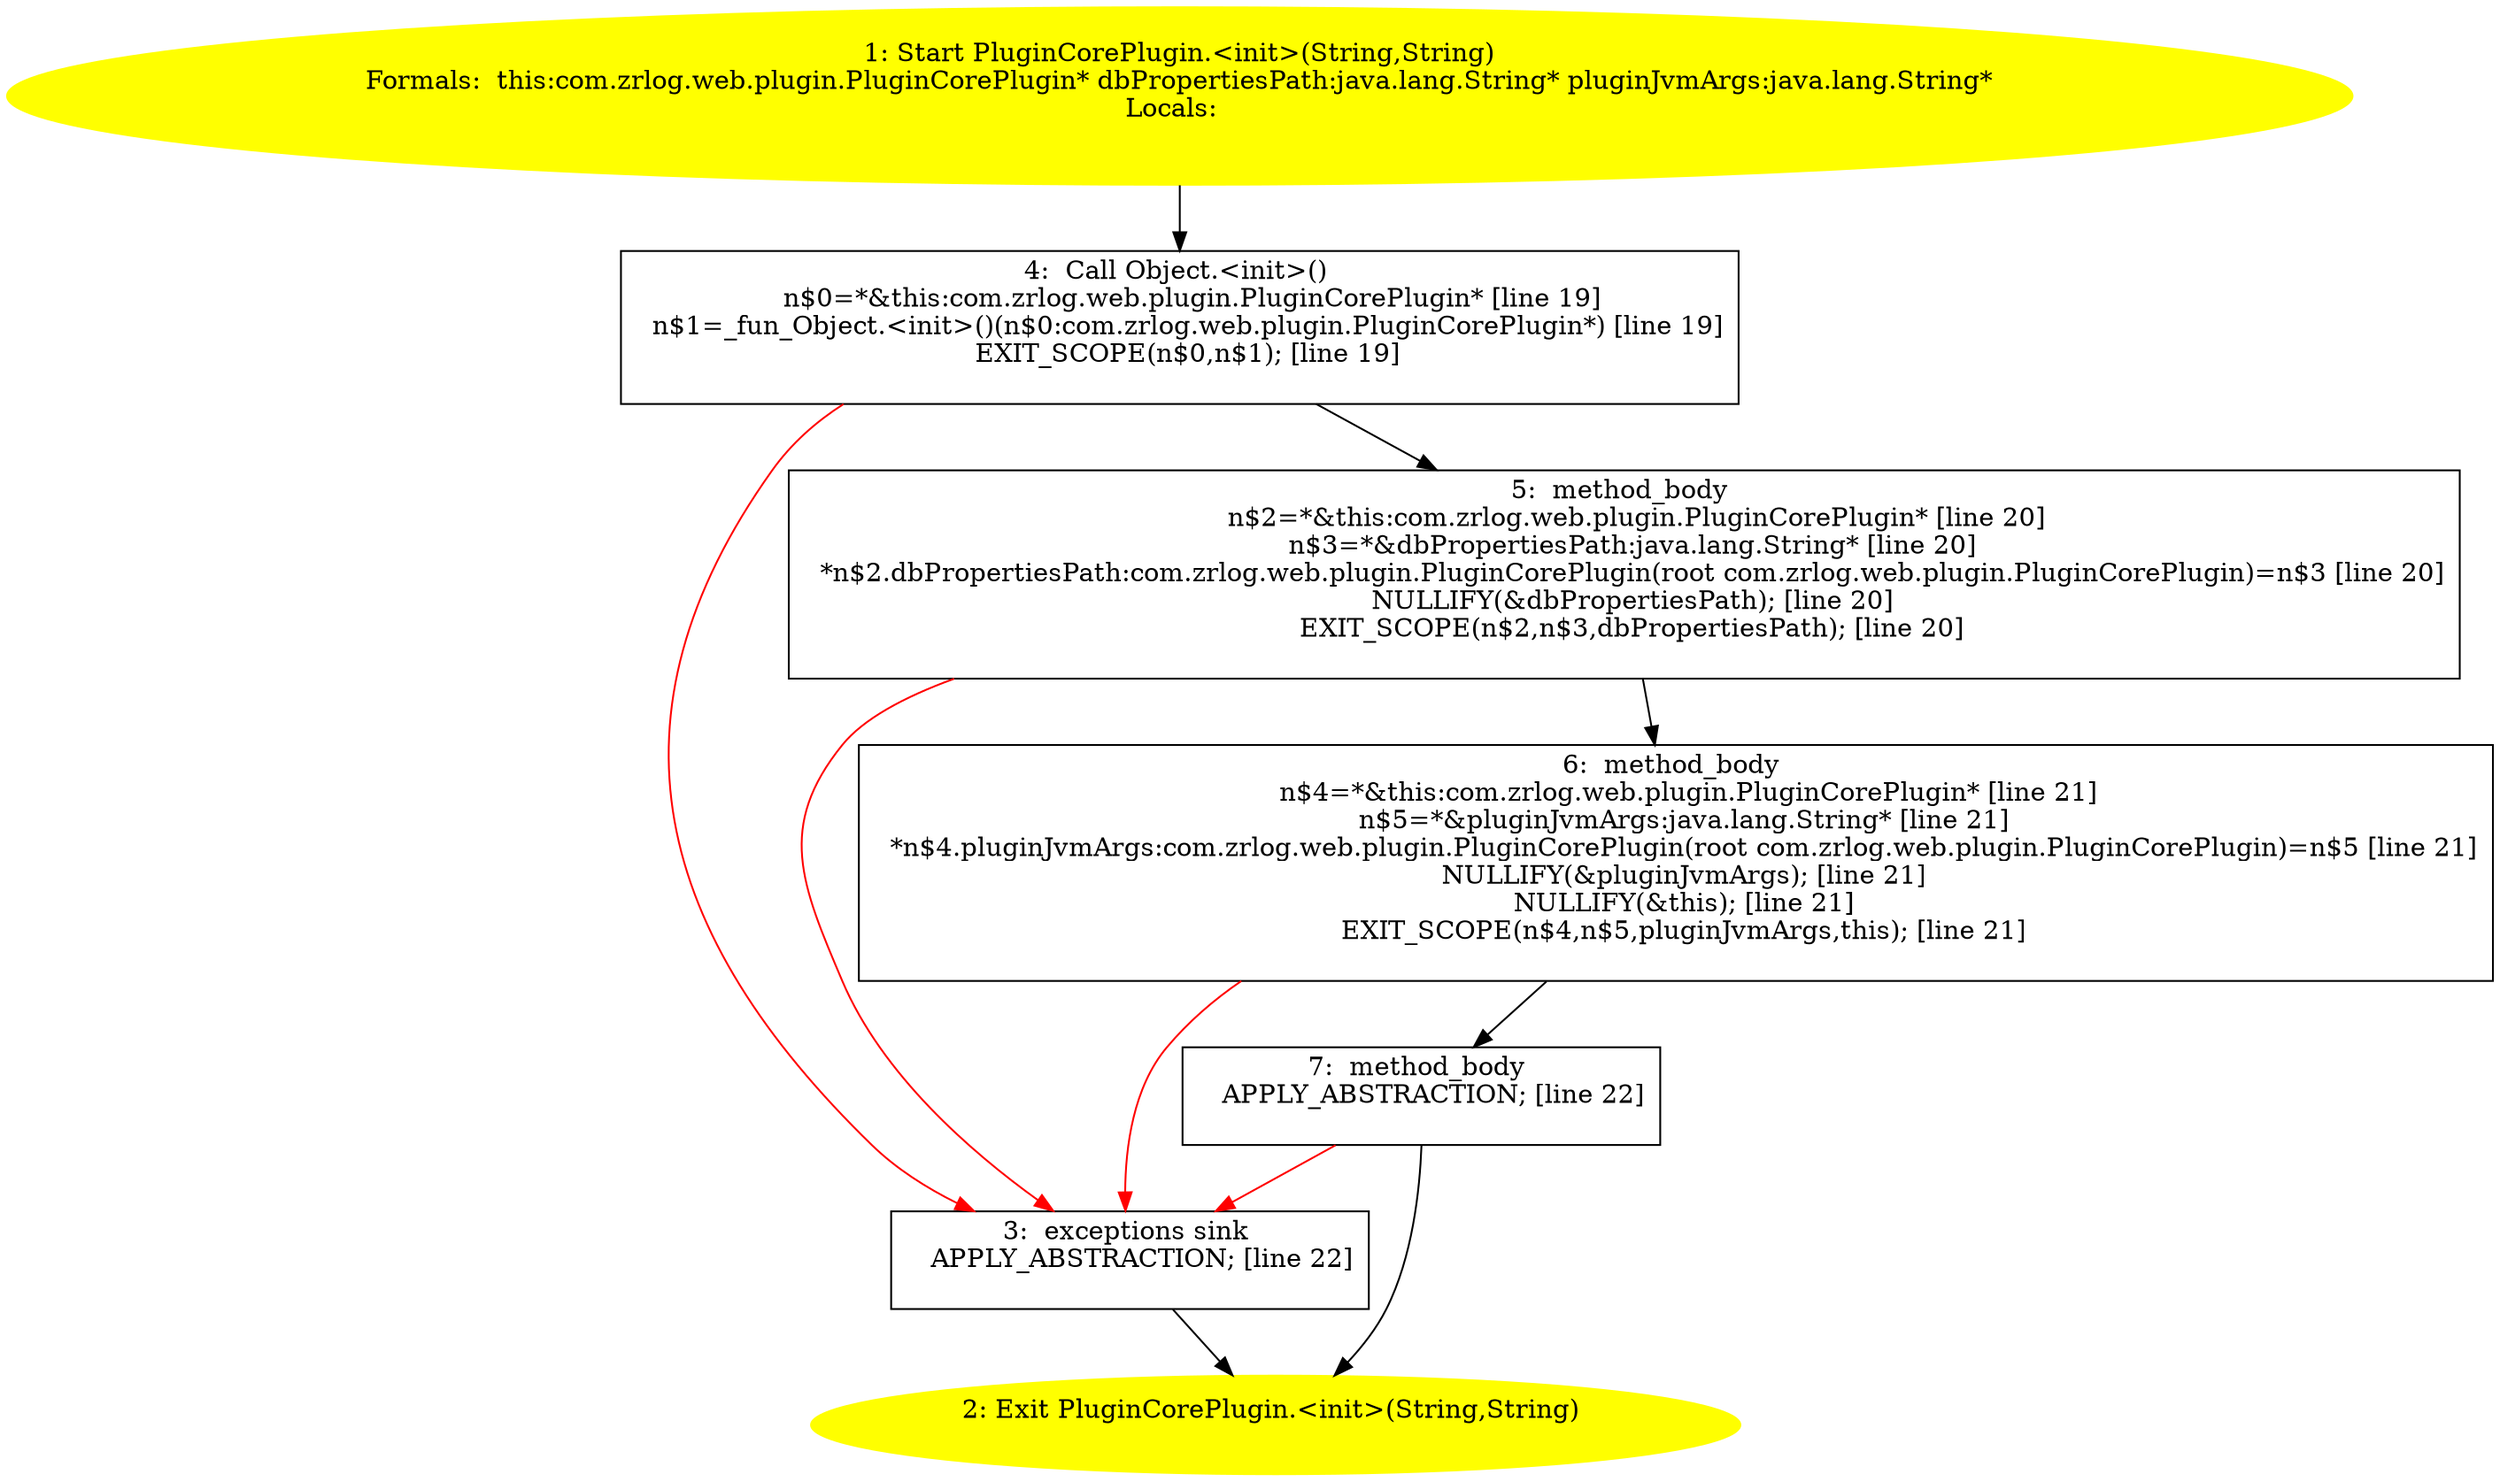 /* @generated */
digraph cfg {
"com.zrlog.web.plugin.PluginCorePlugin.<init>(java.lang.String,java.lang.String).0f370fdbe9569d606d7607cdf49ea929_1" [label="1: Start PluginCorePlugin.<init>(String,String)\nFormals:  this:com.zrlog.web.plugin.PluginCorePlugin* dbPropertiesPath:java.lang.String* pluginJvmArgs:java.lang.String*\nLocals:  \n  " color=yellow style=filled]
	

	 "com.zrlog.web.plugin.PluginCorePlugin.<init>(java.lang.String,java.lang.String).0f370fdbe9569d606d7607cdf49ea929_1" -> "com.zrlog.web.plugin.PluginCorePlugin.<init>(java.lang.String,java.lang.String).0f370fdbe9569d606d7607cdf49ea929_4" ;
"com.zrlog.web.plugin.PluginCorePlugin.<init>(java.lang.String,java.lang.String).0f370fdbe9569d606d7607cdf49ea929_2" [label="2: Exit PluginCorePlugin.<init>(String,String) \n  " color=yellow style=filled]
	

"com.zrlog.web.plugin.PluginCorePlugin.<init>(java.lang.String,java.lang.String).0f370fdbe9569d606d7607cdf49ea929_3" [label="3:  exceptions sink \n   APPLY_ABSTRACTION; [line 22]\n " shape="box"]
	

	 "com.zrlog.web.plugin.PluginCorePlugin.<init>(java.lang.String,java.lang.String).0f370fdbe9569d606d7607cdf49ea929_3" -> "com.zrlog.web.plugin.PluginCorePlugin.<init>(java.lang.String,java.lang.String).0f370fdbe9569d606d7607cdf49ea929_2" ;
"com.zrlog.web.plugin.PluginCorePlugin.<init>(java.lang.String,java.lang.String).0f370fdbe9569d606d7607cdf49ea929_4" [label="4:  Call Object.<init>() \n   n$0=*&this:com.zrlog.web.plugin.PluginCorePlugin* [line 19]\n  n$1=_fun_Object.<init>()(n$0:com.zrlog.web.plugin.PluginCorePlugin*) [line 19]\n  EXIT_SCOPE(n$0,n$1); [line 19]\n " shape="box"]
	

	 "com.zrlog.web.plugin.PluginCorePlugin.<init>(java.lang.String,java.lang.String).0f370fdbe9569d606d7607cdf49ea929_4" -> "com.zrlog.web.plugin.PluginCorePlugin.<init>(java.lang.String,java.lang.String).0f370fdbe9569d606d7607cdf49ea929_5" ;
	 "com.zrlog.web.plugin.PluginCorePlugin.<init>(java.lang.String,java.lang.String).0f370fdbe9569d606d7607cdf49ea929_4" -> "com.zrlog.web.plugin.PluginCorePlugin.<init>(java.lang.String,java.lang.String).0f370fdbe9569d606d7607cdf49ea929_3" [color="red" ];
"com.zrlog.web.plugin.PluginCorePlugin.<init>(java.lang.String,java.lang.String).0f370fdbe9569d606d7607cdf49ea929_5" [label="5:  method_body \n   n$2=*&this:com.zrlog.web.plugin.PluginCorePlugin* [line 20]\n  n$3=*&dbPropertiesPath:java.lang.String* [line 20]\n  *n$2.dbPropertiesPath:com.zrlog.web.plugin.PluginCorePlugin(root com.zrlog.web.plugin.PluginCorePlugin)=n$3 [line 20]\n  NULLIFY(&dbPropertiesPath); [line 20]\n  EXIT_SCOPE(n$2,n$3,dbPropertiesPath); [line 20]\n " shape="box"]
	

	 "com.zrlog.web.plugin.PluginCorePlugin.<init>(java.lang.String,java.lang.String).0f370fdbe9569d606d7607cdf49ea929_5" -> "com.zrlog.web.plugin.PluginCorePlugin.<init>(java.lang.String,java.lang.String).0f370fdbe9569d606d7607cdf49ea929_6" ;
	 "com.zrlog.web.plugin.PluginCorePlugin.<init>(java.lang.String,java.lang.String).0f370fdbe9569d606d7607cdf49ea929_5" -> "com.zrlog.web.plugin.PluginCorePlugin.<init>(java.lang.String,java.lang.String).0f370fdbe9569d606d7607cdf49ea929_3" [color="red" ];
"com.zrlog.web.plugin.PluginCorePlugin.<init>(java.lang.String,java.lang.String).0f370fdbe9569d606d7607cdf49ea929_6" [label="6:  method_body \n   n$4=*&this:com.zrlog.web.plugin.PluginCorePlugin* [line 21]\n  n$5=*&pluginJvmArgs:java.lang.String* [line 21]\n  *n$4.pluginJvmArgs:com.zrlog.web.plugin.PluginCorePlugin(root com.zrlog.web.plugin.PluginCorePlugin)=n$5 [line 21]\n  NULLIFY(&pluginJvmArgs); [line 21]\n  NULLIFY(&this); [line 21]\n  EXIT_SCOPE(n$4,n$5,pluginJvmArgs,this); [line 21]\n " shape="box"]
	

	 "com.zrlog.web.plugin.PluginCorePlugin.<init>(java.lang.String,java.lang.String).0f370fdbe9569d606d7607cdf49ea929_6" -> "com.zrlog.web.plugin.PluginCorePlugin.<init>(java.lang.String,java.lang.String).0f370fdbe9569d606d7607cdf49ea929_7" ;
	 "com.zrlog.web.plugin.PluginCorePlugin.<init>(java.lang.String,java.lang.String).0f370fdbe9569d606d7607cdf49ea929_6" -> "com.zrlog.web.plugin.PluginCorePlugin.<init>(java.lang.String,java.lang.String).0f370fdbe9569d606d7607cdf49ea929_3" [color="red" ];
"com.zrlog.web.plugin.PluginCorePlugin.<init>(java.lang.String,java.lang.String).0f370fdbe9569d606d7607cdf49ea929_7" [label="7:  method_body \n   APPLY_ABSTRACTION; [line 22]\n " shape="box"]
	

	 "com.zrlog.web.plugin.PluginCorePlugin.<init>(java.lang.String,java.lang.String).0f370fdbe9569d606d7607cdf49ea929_7" -> "com.zrlog.web.plugin.PluginCorePlugin.<init>(java.lang.String,java.lang.String).0f370fdbe9569d606d7607cdf49ea929_2" ;
	 "com.zrlog.web.plugin.PluginCorePlugin.<init>(java.lang.String,java.lang.String).0f370fdbe9569d606d7607cdf49ea929_7" -> "com.zrlog.web.plugin.PluginCorePlugin.<init>(java.lang.String,java.lang.String).0f370fdbe9569d606d7607cdf49ea929_3" [color="red" ];
}
